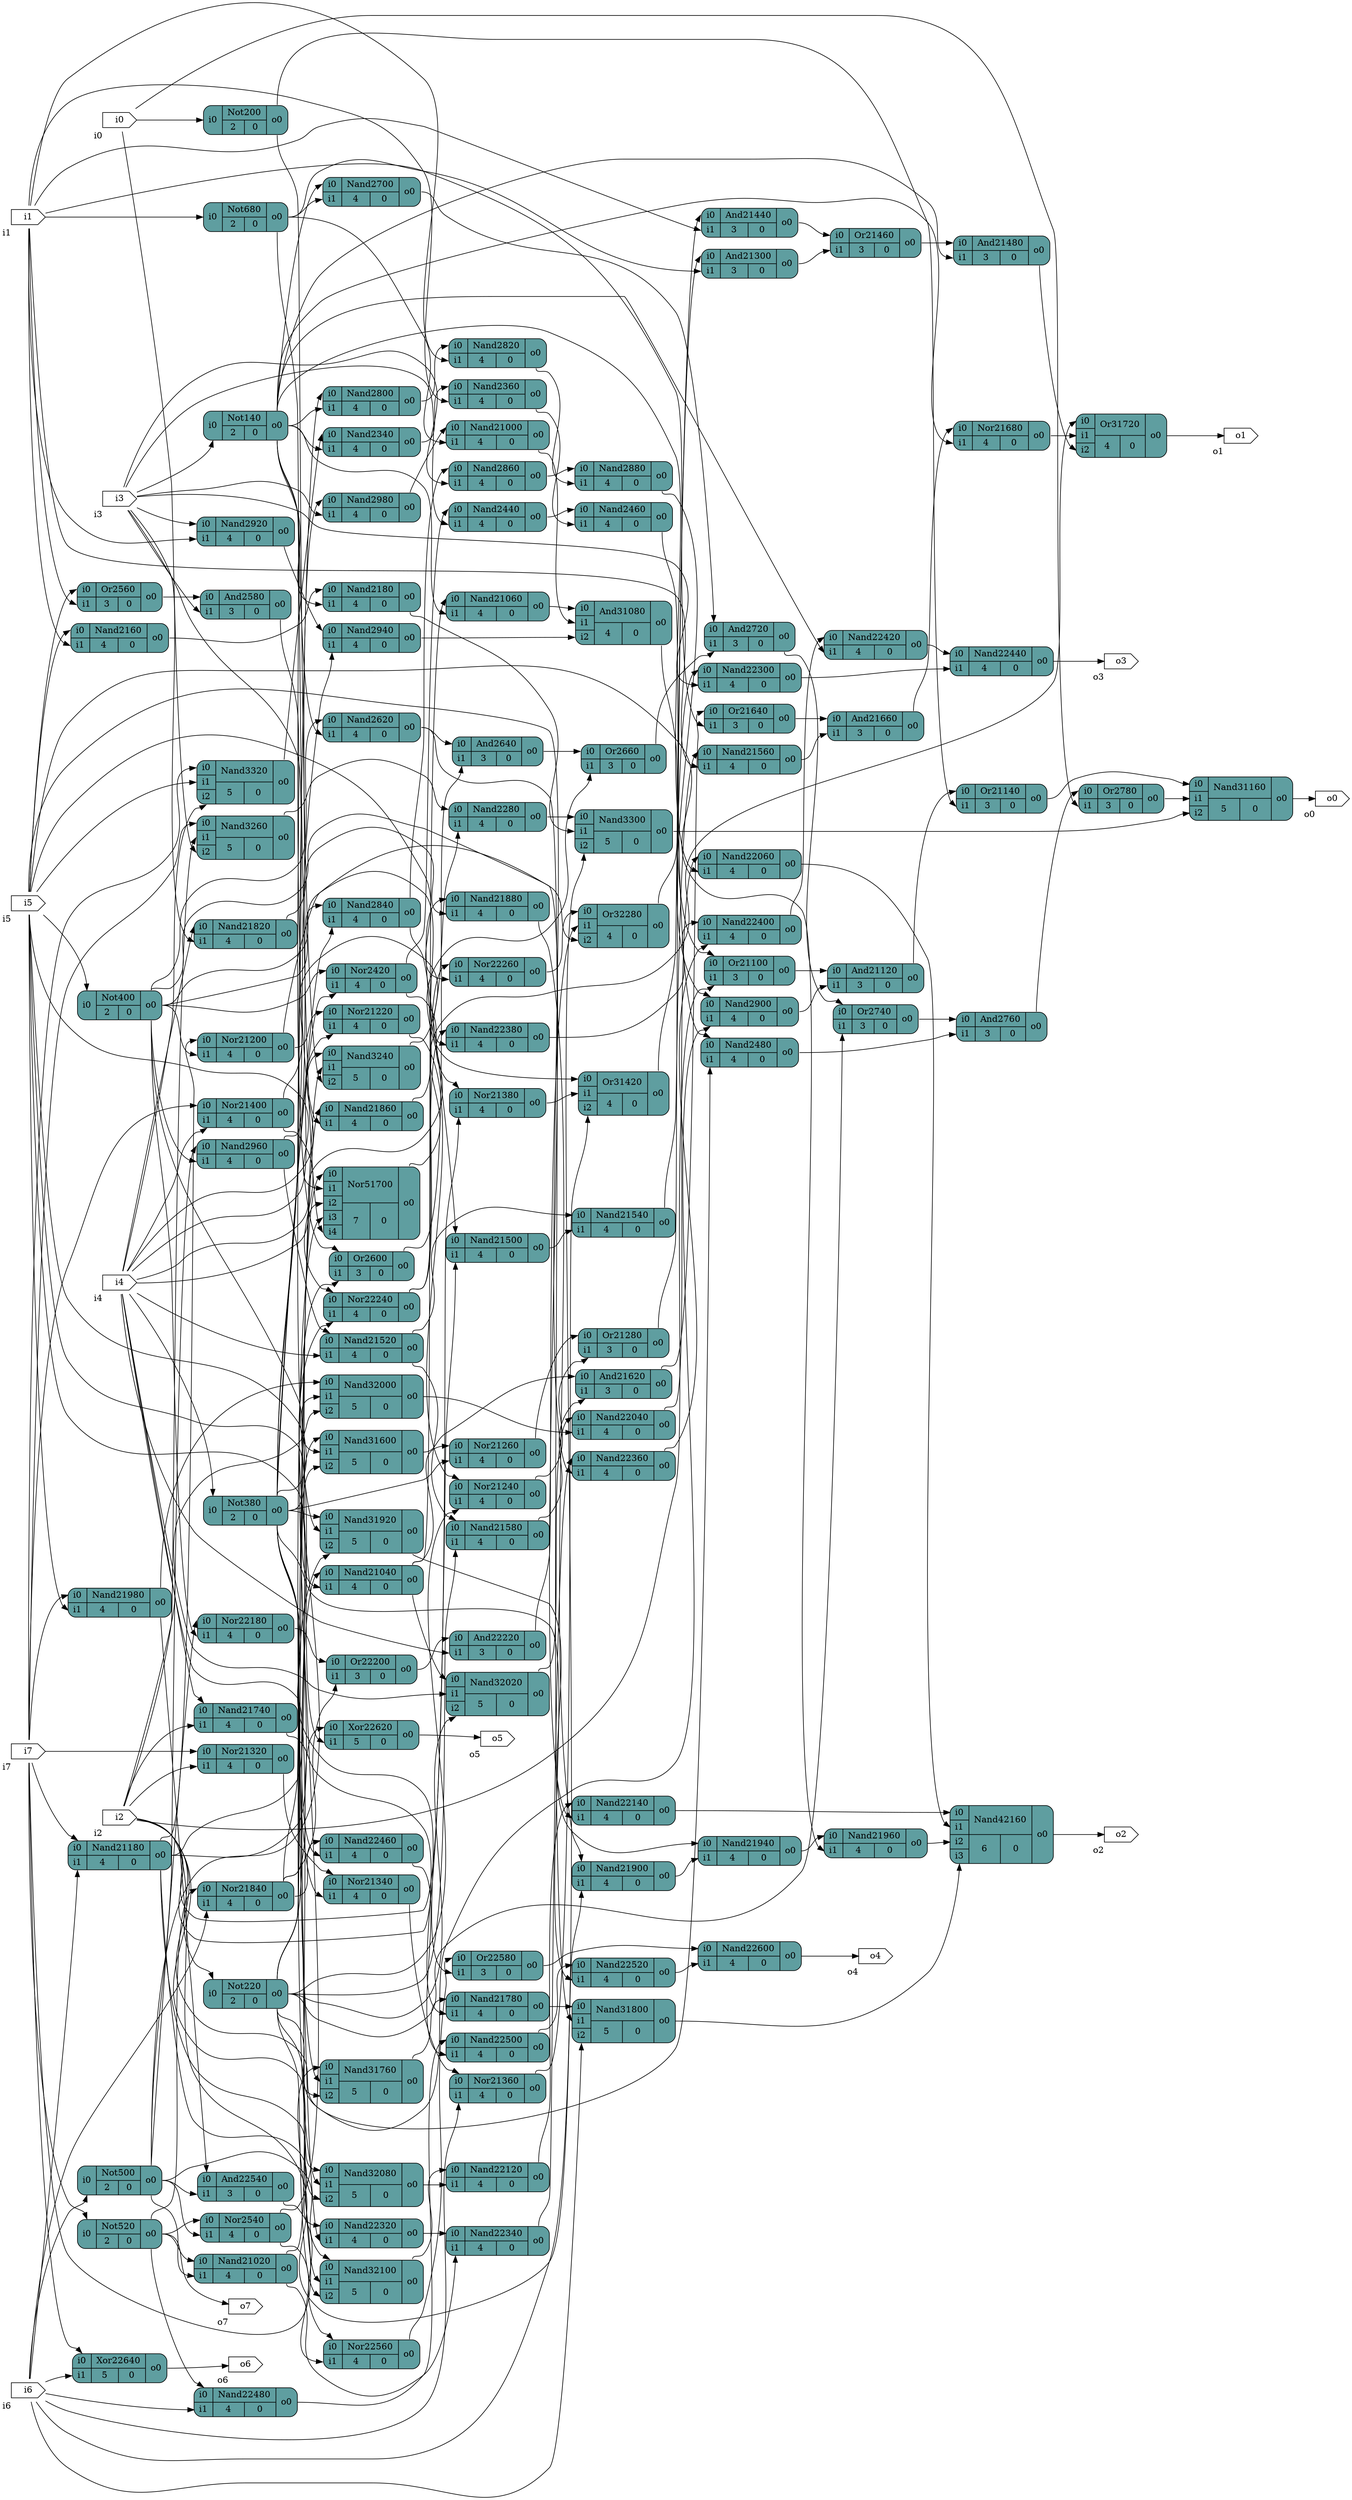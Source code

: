 digraph ser {
		graph [rankdir = LR];
		Not140[shape=record; style="rounded,filled"; fillcolor=cadetblue; label="{{<i0>i0}|{Not140|{2|0}}|{<o0>o0}}"]
		Nand2160[shape=record; style="rounded,filled"; fillcolor=cadetblue; label="{{<i0>i0|<i1>i1}|{Nand2160|{4|0}}|{<o0>o0}}"]
		Nand2180[shape=record; style="rounded,filled"; fillcolor=cadetblue; label="{{<i0>i0|<i1>i1}|{Nand2180|{4|0}}|{<o0>o0}}"]
		Not200[shape=record; style="rounded,filled"; fillcolor=cadetblue; label="{{<i0>i0}|{Not200|{2|0}}|{<o0>o0}}"]
		Not220[shape=record; style="rounded,filled"; fillcolor=cadetblue; label="{{<i0>i0}|{Not220|{2|0}}|{<o0>o0}}"]
		Nand3240[shape=record; style="rounded,filled"; fillcolor=cadetblue; label="{{<i0>i0|<i1>i1|<i2>i2}|{Nand3240|{5|0}}|{<o0>o0}}"]
		Nand3260[shape=record; style="rounded,filled"; fillcolor=cadetblue; label="{{<i0>i0|<i1>i1|<i2>i2}|{Nand3260|{5|0}}|{<o0>o0}}"]
		Nand2280[shape=record; style="rounded,filled"; fillcolor=cadetblue; label="{{<i0>i0|<i1>i1}|{Nand2280|{4|0}}|{<o0>o0}}"]
		Nand3300[shape=record; style="rounded,filled"; fillcolor=cadetblue; label="{{<i0>i0|<i1>i1|<i2>i2}|{Nand3300|{5|0}}|{<o0>o0}}"]
		Nand3320[shape=record; style="rounded,filled"; fillcolor=cadetblue; label="{{<i0>i0|<i1>i1|<i2>i2}|{Nand3320|{5|0}}|{<o0>o0}}"]
		Nand2340[shape=record; style="rounded,filled"; fillcolor=cadetblue; label="{{<i0>i0|<i1>i1}|{Nand2340|{4|0}}|{<o0>o0}}"]
		Nand2360[shape=record; style="rounded,filled"; fillcolor=cadetblue; label="{{<i0>i0|<i1>i1}|{Nand2360|{4|0}}|{<o0>o0}}"]
		Not380[shape=record; style="rounded,filled"; fillcolor=cadetblue; label="{{<i0>i0}|{Not380|{2|0}}|{<o0>o0}}"]
		Not400[shape=record; style="rounded,filled"; fillcolor=cadetblue; label="{{<i0>i0}|{Not400|{2|0}}|{<o0>o0}}"]
		Nor2420[shape=record; style="rounded,filled"; fillcolor=cadetblue; label="{{<i0>i0|<i1>i1}|{Nor2420|{4|0}}|{<o0>o0}}"]
		Nand2440[shape=record; style="rounded,filled"; fillcolor=cadetblue; label="{{<i0>i0|<i1>i1}|{Nand2440|{4|0}}|{<o0>o0}}"]
		Nand2460[shape=record; style="rounded,filled"; fillcolor=cadetblue; label="{{<i0>i0|<i1>i1}|{Nand2460|{4|0}}|{<o0>o0}}"]
		Nand2480[shape=record; style="rounded,filled"; fillcolor=cadetblue; label="{{<i0>i0|<i1>i1}|{Nand2480|{4|0}}|{<o0>o0}}"]
		Not500[shape=record; style="rounded,filled"; fillcolor=cadetblue; label="{{<i0>i0}|{Not500|{2|0}}|{<o0>o0}}"]
		Not520[shape=record; style="rounded,filled"; fillcolor=cadetblue; label="{{<i0>i0}|{Not520|{2|0}}|{<o0>o0}}"]
		Nor2540[shape=record; style="rounded,filled"; fillcolor=cadetblue; label="{{<i0>i0|<i1>i1}|{Nor2540|{4|0}}|{<o0>o0}}"]
		Or2560[shape=record; style="rounded,filled"; fillcolor=cadetblue; label="{{<i0>i0|<i1>i1}|{Or2560|{3|0}}|{<o0>o0}}"]
		And2580[shape=record; style="rounded,filled"; fillcolor=cadetblue; label="{{<i0>i0|<i1>i1}|{And2580|{3|0}}|{<o0>o0}}"]
		Or2600[shape=record; style="rounded,filled"; fillcolor=cadetblue; label="{{<i0>i0|<i1>i1}|{Or2600|{3|0}}|{<o0>o0}}"]
		Nand2620[shape=record; style="rounded,filled"; fillcolor=cadetblue; label="{{<i0>i0|<i1>i1}|{Nand2620|{4|0}}|{<o0>o0}}"]
		And2640[shape=record; style="rounded,filled"; fillcolor=cadetblue; label="{{<i0>i0|<i1>i1}|{And2640|{3|0}}|{<o0>o0}}"]
		Or2660[shape=record; style="rounded,filled"; fillcolor=cadetblue; label="{{<i0>i0|<i1>i1}|{Or2660|{3|0}}|{<o0>o0}}"]
		Not680[shape=record; style="rounded,filled"; fillcolor=cadetblue; label="{{<i0>i0}|{Not680|{2|0}}|{<o0>o0}}"]
		Nand2700[shape=record; style="rounded,filled"; fillcolor=cadetblue; label="{{<i0>i0|<i1>i1}|{Nand2700|{4|0}}|{<o0>o0}}"]
		And2720[shape=record; style="rounded,filled"; fillcolor=cadetblue; label="{{<i0>i0|<i1>i1}|{And2720|{3|0}}|{<o0>o0}}"]
		Or2740[shape=record; style="rounded,filled"; fillcolor=cadetblue; label="{{<i0>i0|<i1>i1}|{Or2740|{3|0}}|{<o0>o0}}"]
		And2760[shape=record; style="rounded,filled"; fillcolor=cadetblue; label="{{<i0>i0|<i1>i1}|{And2760|{3|0}}|{<o0>o0}}"]
		Or2780[shape=record; style="rounded,filled"; fillcolor=cadetblue; label="{{<i0>i0|<i1>i1}|{Or2780|{3|0}}|{<o0>o0}}"]
		Nand2800[shape=record; style="rounded,filled"; fillcolor=cadetblue; label="{{<i0>i0|<i1>i1}|{Nand2800|{4|0}}|{<o0>o0}}"]
		Nand2820[shape=record; style="rounded,filled"; fillcolor=cadetblue; label="{{<i0>i0|<i1>i1}|{Nand2820|{4|0}}|{<o0>o0}}"]
		Nand2840[shape=record; style="rounded,filled"; fillcolor=cadetblue; label="{{<i0>i0|<i1>i1}|{Nand2840|{4|0}}|{<o0>o0}}"]
		Nand2860[shape=record; style="rounded,filled"; fillcolor=cadetblue; label="{{<i0>i0|<i1>i1}|{Nand2860|{4|0}}|{<o0>o0}}"]
		Nand2880[shape=record; style="rounded,filled"; fillcolor=cadetblue; label="{{<i0>i0|<i1>i1}|{Nand2880|{4|0}}|{<o0>o0}}"]
		Nand2900[shape=record; style="rounded,filled"; fillcolor=cadetblue; label="{{<i0>i0|<i1>i1}|{Nand2900|{4|0}}|{<o0>o0}}"]
		Nand2920[shape=record; style="rounded,filled"; fillcolor=cadetblue; label="{{<i0>i0|<i1>i1}|{Nand2920|{4|0}}|{<o0>o0}}"]
		Nand2940[shape=record; style="rounded,filled"; fillcolor=cadetblue; label="{{<i0>i0|<i1>i1}|{Nand2940|{4|0}}|{<o0>o0}}"]
		Nand2960[shape=record; style="rounded,filled"; fillcolor=cadetblue; label="{{<i0>i0|<i1>i1}|{Nand2960|{4|0}}|{<o0>o0}}"]
		Nand2980[shape=record; style="rounded,filled"; fillcolor=cadetblue; label="{{<i0>i0|<i1>i1}|{Nand2980|{4|0}}|{<o0>o0}}"]
		Nand21000[shape=record; style="rounded,filled"; fillcolor=cadetblue; label="{{<i0>i0|<i1>i1}|{Nand21000|{4|0}}|{<o0>o0}}"]
		Nand21020[shape=record; style="rounded,filled"; fillcolor=cadetblue; label="{{<i0>i0|<i1>i1}|{Nand21020|{4|0}}|{<o0>o0}}"]
		Nand21040[shape=record; style="rounded,filled"; fillcolor=cadetblue; label="{{<i0>i0|<i1>i1}|{Nand21040|{4|0}}|{<o0>o0}}"]
		Nand21060[shape=record; style="rounded,filled"; fillcolor=cadetblue; label="{{<i0>i0|<i1>i1}|{Nand21060|{4|0}}|{<o0>o0}}"]
		And31080[shape=record; style="rounded,filled"; fillcolor=cadetblue; label="{{<i0>i0|<i1>i1|<i2>i2}|{And31080|{4|0}}|{<o0>o0}}"]
		Or21100[shape=record; style="rounded,filled"; fillcolor=cadetblue; label="{{<i0>i0|<i1>i1}|{Or21100|{3|0}}|{<o0>o0}}"]
		And21120[shape=record; style="rounded,filled"; fillcolor=cadetblue; label="{{<i0>i0|<i1>i1}|{And21120|{3|0}}|{<o0>o0}}"]
		Or21140[shape=record; style="rounded,filled"; fillcolor=cadetblue; label="{{<i0>i0|<i1>i1}|{Or21140|{3|0}}|{<o0>o0}}"]
		Nand31160[shape=record; style="rounded,filled"; fillcolor=cadetblue; label="{{<i0>i0|<i1>i1|<i2>i2}|{Nand31160|{5|0}}|{<o0>o0}}"]
		Nand21180[shape=record; style="rounded,filled"; fillcolor=cadetblue; label="{{<i0>i0|<i1>i1}|{Nand21180|{4|0}}|{<o0>o0}}"]
		Nor21200[shape=record; style="rounded,filled"; fillcolor=cadetblue; label="{{<i0>i0|<i1>i1}|{Nor21200|{4|0}}|{<o0>o0}}"]
		Nor21220[shape=record; style="rounded,filled"; fillcolor=cadetblue; label="{{<i0>i0|<i1>i1}|{Nor21220|{4|0}}|{<o0>o0}}"]
		Nor21240[shape=record; style="rounded,filled"; fillcolor=cadetblue; label="{{<i0>i0|<i1>i1}|{Nor21240|{4|0}}|{<o0>o0}}"]
		Nor21260[shape=record; style="rounded,filled"; fillcolor=cadetblue; label="{{<i0>i0|<i1>i1}|{Nor21260|{4|0}}|{<o0>o0}}"]
		Or21280[shape=record; style="rounded,filled"; fillcolor=cadetblue; label="{{<i0>i0|<i1>i1}|{Or21280|{3|0}}|{<o0>o0}}"]
		And21300[shape=record; style="rounded,filled"; fillcolor=cadetblue; label="{{<i0>i0|<i1>i1}|{And21300|{3|0}}|{<o0>o0}}"]
		Nor21320[shape=record; style="rounded,filled"; fillcolor=cadetblue; label="{{<i0>i0|<i1>i1}|{Nor21320|{4|0}}|{<o0>o0}}"]
		Nor21340[shape=record; style="rounded,filled"; fillcolor=cadetblue; label="{{<i0>i0|<i1>i1}|{Nor21340|{4|0}}|{<o0>o0}}"]
		Nor21360[shape=record; style="rounded,filled"; fillcolor=cadetblue; label="{{<i0>i0|<i1>i1}|{Nor21360|{4|0}}|{<o0>o0}}"]
		Nor21380[shape=record; style="rounded,filled"; fillcolor=cadetblue; label="{{<i0>i0|<i1>i1}|{Nor21380|{4|0}}|{<o0>o0}}"]
		Nor21400[shape=record; style="rounded,filled"; fillcolor=cadetblue; label="{{<i0>i0|<i1>i1}|{Nor21400|{4|0}}|{<o0>o0}}"]
		Or31420[shape=record; style="rounded,filled"; fillcolor=cadetblue; label="{{<i0>i0|<i1>i1|<i2>i2}|{Or31420|{4|0}}|{<o0>o0}}"]
		And21440[shape=record; style="rounded,filled"; fillcolor=cadetblue; label="{{<i0>i0|<i1>i1}|{And21440|{3|0}}|{<o0>o0}}"]
		Or21460[shape=record; style="rounded,filled"; fillcolor=cadetblue; label="{{<i0>i0|<i1>i1}|{Or21460|{3|0}}|{<o0>o0}}"]
		And21480[shape=record; style="rounded,filled"; fillcolor=cadetblue; label="{{<i0>i0|<i1>i1}|{And21480|{3|0}}|{<o0>o0}}"]
		Nand21500[shape=record; style="rounded,filled"; fillcolor=cadetblue; label="{{<i0>i0|<i1>i1}|{Nand21500|{4|0}}|{<o0>o0}}"]
		Nand21520[shape=record; style="rounded,filled"; fillcolor=cadetblue; label="{{<i0>i0|<i1>i1}|{Nand21520|{4|0}}|{<o0>o0}}"]
		Nand21540[shape=record; style="rounded,filled"; fillcolor=cadetblue; label="{{<i0>i0|<i1>i1}|{Nand21540|{4|0}}|{<o0>o0}}"]
		Nand21560[shape=record; style="rounded,filled"; fillcolor=cadetblue; label="{{<i0>i0|<i1>i1}|{Nand21560|{4|0}}|{<o0>o0}}"]
		Nand21580[shape=record; style="rounded,filled"; fillcolor=cadetblue; label="{{<i0>i0|<i1>i1}|{Nand21580|{4|0}}|{<o0>o0}}"]
		Nand31600[shape=record; style="rounded,filled"; fillcolor=cadetblue; label="{{<i0>i0|<i1>i1|<i2>i2}|{Nand31600|{5|0}}|{<o0>o0}}"]
		And21620[shape=record; style="rounded,filled"; fillcolor=cadetblue; label="{{<i0>i0|<i1>i1}|{And21620|{3|0}}|{<o0>o0}}"]
		Or21640[shape=record; style="rounded,filled"; fillcolor=cadetblue; label="{{<i0>i0|<i1>i1}|{Or21640|{3|0}}|{<o0>o0}}"]
		And21660[shape=record; style="rounded,filled"; fillcolor=cadetblue; label="{{<i0>i0|<i1>i1}|{And21660|{3|0}}|{<o0>o0}}"]
		Nor21680[shape=record; style="rounded,filled"; fillcolor=cadetblue; label="{{<i0>i0|<i1>i1}|{Nor21680|{4|0}}|{<o0>o0}}"]
		Nor51700[shape=record; style="rounded,filled"; fillcolor=cadetblue; label="{{<i0>i0|<i1>i1|<i2>i2|<i3>i3|<i4>i4}|{Nor51700|{7|0}}|{<o0>o0}}"]
		Or31720[shape=record; style="rounded,filled"; fillcolor=cadetblue; label="{{<i0>i0|<i1>i1|<i2>i2}|{Or31720|{4|0}}|{<o0>o0}}"]
		Nand21740[shape=record; style="rounded,filled"; fillcolor=cadetblue; label="{{<i0>i0|<i1>i1}|{Nand21740|{4|0}}|{<o0>o0}}"]
		Nand31760[shape=record; style="rounded,filled"; fillcolor=cadetblue; label="{{<i0>i0|<i1>i1|<i2>i2}|{Nand31760|{5|0}}|{<o0>o0}}"]
		Nand21780[shape=record; style="rounded,filled"; fillcolor=cadetblue; label="{{<i0>i0|<i1>i1}|{Nand21780|{4|0}}|{<o0>o0}}"]
		Nand31800[shape=record; style="rounded,filled"; fillcolor=cadetblue; label="{{<i0>i0|<i1>i1|<i2>i2}|{Nand31800|{5|0}}|{<o0>o0}}"]
		Nand21820[shape=record; style="rounded,filled"; fillcolor=cadetblue; label="{{<i0>i0|<i1>i1}|{Nand21820|{4|0}}|{<o0>o0}}"]
		Nor21840[shape=record; style="rounded,filled"; fillcolor=cadetblue; label="{{<i0>i0|<i1>i1}|{Nor21840|{4|0}}|{<o0>o0}}"]
		Nand21860[shape=record; style="rounded,filled"; fillcolor=cadetblue; label="{{<i0>i0|<i1>i1}|{Nand21860|{4|0}}|{<o0>o0}}"]
		Nand21880[shape=record; style="rounded,filled"; fillcolor=cadetblue; label="{{<i0>i0|<i1>i1}|{Nand21880|{4|0}}|{<o0>o0}}"]
		Nand21900[shape=record; style="rounded,filled"; fillcolor=cadetblue; label="{{<i0>i0|<i1>i1}|{Nand21900|{4|0}}|{<o0>o0}}"]
		Nand31920[shape=record; style="rounded,filled"; fillcolor=cadetblue; label="{{<i0>i0|<i1>i1|<i2>i2}|{Nand31920|{5|0}}|{<o0>o0}}"]
		Nand21940[shape=record; style="rounded,filled"; fillcolor=cadetblue; label="{{<i0>i0|<i1>i1}|{Nand21940|{4|0}}|{<o0>o0}}"]
		Nand21960[shape=record; style="rounded,filled"; fillcolor=cadetblue; label="{{<i0>i0|<i1>i1}|{Nand21960|{4|0}}|{<o0>o0}}"]
		Nand21980[shape=record; style="rounded,filled"; fillcolor=cadetblue; label="{{<i0>i0|<i1>i1}|{Nand21980|{4|0}}|{<o0>o0}}"]
		Nand32000[shape=record; style="rounded,filled"; fillcolor=cadetblue; label="{{<i0>i0|<i1>i1|<i2>i2}|{Nand32000|{5|0}}|{<o0>o0}}"]
		Nand32020[shape=record; style="rounded,filled"; fillcolor=cadetblue; label="{{<i0>i0|<i1>i1|<i2>i2}|{Nand32020|{5|0}}|{<o0>o0}}"]
		Nand22040[shape=record; style="rounded,filled"; fillcolor=cadetblue; label="{{<i0>i0|<i1>i1}|{Nand22040|{4|0}}|{<o0>o0}}"]
		Nand22060[shape=record; style="rounded,filled"; fillcolor=cadetblue; label="{{<i0>i0|<i1>i1}|{Nand22060|{4|0}}|{<o0>o0}}"]
		Nand32080[shape=record; style="rounded,filled"; fillcolor=cadetblue; label="{{<i0>i0|<i1>i1|<i2>i2}|{Nand32080|{5|0}}|{<o0>o0}}"]
		Nand32100[shape=record; style="rounded,filled"; fillcolor=cadetblue; label="{{<i0>i0|<i1>i1|<i2>i2}|{Nand32100|{5|0}}|{<o0>o0}}"]
		Nand22120[shape=record; style="rounded,filled"; fillcolor=cadetblue; label="{{<i0>i0|<i1>i1}|{Nand22120|{4|0}}|{<o0>o0}}"]
		Nand22140[shape=record; style="rounded,filled"; fillcolor=cadetblue; label="{{<i0>i0|<i1>i1}|{Nand22140|{4|0}}|{<o0>o0}}"]
		Nand42160[shape=record; style="rounded,filled"; fillcolor=cadetblue; label="{{<i0>i0|<i1>i1|<i2>i2|<i3>i3}|{Nand42160|{6|0}}|{<o0>o0}}"]
		Nor22180[shape=record; style="rounded,filled"; fillcolor=cadetblue; label="{{<i0>i0|<i1>i1}|{Nor22180|{4|0}}|{<o0>o0}}"]
		Or22200[shape=record; style="rounded,filled"; fillcolor=cadetblue; label="{{<i0>i0|<i1>i1}|{Or22200|{3|0}}|{<o0>o0}}"]
		And22220[shape=record; style="rounded,filled"; fillcolor=cadetblue; label="{{<i0>i0|<i1>i1}|{And22220|{3|0}}|{<o0>o0}}"]
		Nor22240[shape=record; style="rounded,filled"; fillcolor=cadetblue; label="{{<i0>i0|<i1>i1}|{Nor22240|{4|0}}|{<o0>o0}}"]
		Nor22260[shape=record; style="rounded,filled"; fillcolor=cadetblue; label="{{<i0>i0|<i1>i1}|{Nor22260|{4|0}}|{<o0>o0}}"]
		Or32280[shape=record; style="rounded,filled"; fillcolor=cadetblue; label="{{<i0>i0|<i1>i1|<i2>i2}|{Or32280|{4|0}}|{<o0>o0}}"]
		Nand22300[shape=record; style="rounded,filled"; fillcolor=cadetblue; label="{{<i0>i0|<i1>i1}|{Nand22300|{4|0}}|{<o0>o0}}"]
		Nand22320[shape=record; style="rounded,filled"; fillcolor=cadetblue; label="{{<i0>i0|<i1>i1}|{Nand22320|{4|0}}|{<o0>o0}}"]
		Nand22340[shape=record; style="rounded,filled"; fillcolor=cadetblue; label="{{<i0>i0|<i1>i1}|{Nand22340|{4|0}}|{<o0>o0}}"]
		Nand22360[shape=record; style="rounded,filled"; fillcolor=cadetblue; label="{{<i0>i0|<i1>i1}|{Nand22360|{4|0}}|{<o0>o0}}"]
		Nand22380[shape=record; style="rounded,filled"; fillcolor=cadetblue; label="{{<i0>i0|<i1>i1}|{Nand22380|{4|0}}|{<o0>o0}}"]
		Nand22400[shape=record; style="rounded,filled"; fillcolor=cadetblue; label="{{<i0>i0|<i1>i1}|{Nand22400|{4|0}}|{<o0>o0}}"]
		Nand22420[shape=record; style="rounded,filled"; fillcolor=cadetblue; label="{{<i0>i0|<i1>i1}|{Nand22420|{4|0}}|{<o0>o0}}"]
		Nand22440[shape=record; style="rounded,filled"; fillcolor=cadetblue; label="{{<i0>i0|<i1>i1}|{Nand22440|{4|0}}|{<o0>o0}}"]
		Nand22460[shape=record; style="rounded,filled"; fillcolor=cadetblue; label="{{<i0>i0|<i1>i1}|{Nand22460|{4|0}}|{<o0>o0}}"]
		Nand22480[shape=record; style="rounded,filled"; fillcolor=cadetblue; label="{{<i0>i0|<i1>i1}|{Nand22480|{4|0}}|{<o0>o0}}"]
		Nand22500[shape=record; style="rounded,filled"; fillcolor=cadetblue; label="{{<i0>i0|<i1>i1}|{Nand22500|{4|0}}|{<o0>o0}}"]
		Nand22520[shape=record; style="rounded,filled"; fillcolor=cadetblue; label="{{<i0>i0|<i1>i1}|{Nand22520|{4|0}}|{<o0>o0}}"]
		And22540[shape=record; style="rounded,filled"; fillcolor=cadetblue; label="{{<i0>i0|<i1>i1}|{And22540|{3|0}}|{<o0>o0}}"]
		Nor22560[shape=record; style="rounded,filled"; fillcolor=cadetblue; label="{{<i0>i0|<i1>i1}|{Nor22560|{4|0}}|{<o0>o0}}"]
		Or22580[shape=record; style="rounded,filled"; fillcolor=cadetblue; label="{{<i0>i0|<i1>i1}|{Or22580|{3|0}}|{<o0>o0}}"]
		Nand22600[shape=record; style="rounded,filled"; fillcolor=cadetblue; label="{{<i0>i0|<i1>i1}|{Nand22600|{4|0}}|{<o0>o0}}"]
		Xor22620[shape=record; style="rounded,filled"; fillcolor=cadetblue; label="{{<i0>i0|<i1>i1}|{Xor22620|{5|0}}|{<o0>o0}}"]
		Xor22640[shape=record; style="rounded,filled"; fillcolor=cadetblue; label="{{<i0>i0|<i1>i1}|{Xor22640|{5|0}}|{<o0>o0}}"]
		i0[shape=cds,xlabel="i0"]
		i1[shape=cds,xlabel="i1"]
		i2[shape=cds,xlabel="i2"]
		i3[shape=cds,xlabel="i3"]
		i4[shape=cds,xlabel="i4"]
		i5[shape=cds,xlabel="i5"]
		i6[shape=cds,xlabel="i6"]
		i7[shape=cds,xlabel="i7"]
		o0[shape=cds,xlabel="o0"]
		o1[shape=cds,xlabel="o1"]
		o2[shape=cds,xlabel="o2"]
		o3[shape=cds,xlabel="o3"]
		o4[shape=cds,xlabel="o4"]
		o5[shape=cds,xlabel="o5"]
		o6[shape=cds,xlabel="o6"]
		o7[shape=cds,xlabel="o7"]
		i0 -> Not200:i0;
		i0 -> Nand3260:i2;
		i0 -> Or2780:i1;
		i1 -> Nand2160:i1;
		i1 -> Nand2360:i1;
		i1 -> Or2560:i1;
		i1 -> Not680:i0;
		i1 -> Nand2820:i1;
		i1 -> Nand2920:i1;
		i1 -> And21440:i1;
		i1 -> Nand21560:i1;
		i1 -> Or21640:i1;
		i2 -> Not220:i0;
		i2 -> Nand3260:i1;
		i2 -> Nand2900:i1;
		i2 -> Or21100:i1;
		i2 -> Nor21320:i1;
		i2 -> Nor21380:i1;
		i2 -> Nand21500:i1;
		i2 -> Nand21740:i1;
		i2 -> Nand21900:i1;
		i2 -> Nand32000:i2;
		i2 -> Nand32080:i2;
		i3 -> Not140:i0;
		i3 -> Nand2440:i1;
		i3 -> And2580:i1;
		i3 -> Nand2860:i1;
		i3 -> Nand2920:i0;
		i3 -> Nand2980:i1;
		i3 -> Nand21820:i1;
		i3 -> Nand31920:i1;
		i3 -> Nand22300:i1;
		i4 -> Nand3240:i0;
		i4 -> Nand3320:i2;
		i4 -> Not380:i0;
		i4 -> Or2660:i1;
		i4 -> Nor21220:i1;
		i4 -> Nor21400:i1;
		i4 -> Nand21520:i1;
		i4 -> Nor51700:i2;
		i4 -> Nand21740:i0;
		i4 -> Nand21820:i0;
		i4 -> Nand32020:i1;
		i4 -> Nand32100:i1;
		i4 -> And22220:i1;
		i5 -> Nand2160:i0;
		i5 -> Nand3320:i1;
		i5 -> Not400:i0;
		i5 -> Or2560:i0;
		i5 -> Nand21040:i1;
		i5 -> Nor51700:i1;
		i5 -> Nand21960:i1;
		i5 -> Nand21980:i1;
		i5 -> Nor22260:i1;
		i5 -> Nand22360:i1;
		i5 -> Nand22460:i1;
		i5 -> Xor22620:i1;
		i6 -> Nand3300:i2;
		i6 -> Not500:i0;
		i6 -> Nand21180:i1;
		i6 -> Nor21360:i1;
		i6 -> Nand31800:i2;
		i6 -> Nor21840:i1;
		i6 -> Nand22480:i1;
		i6 -> Xor22640:i1;
		i7 -> Nand3260:i0;
		i7 -> Nand3320:i0;
		i7 -> Not520:i0;
		i7 -> Nand21180:i0;
		i7 -> Nor21320:i0;
		i7 -> Nor21400:i0;
		i7 -> Nand31760:i0;
		i7 -> Nand21980:i0;
		i7 -> Xor22640:i0;
		Not140:o0 -> Nand2180:i1;
		Not140:o0 -> Nand2340:i1;
		Not140:o0 -> Nand2620:i1;
		Not140:o0 -> Nand2700:i0;
		Not140:o0 -> Nand2800:i1;
		Not140:o0 -> Nand21060:i1;
		Not140:o0 -> And21480:i1;
		Not140:o0 -> Nor21680:i1;
		Not140:o0 -> Nand21860:i1;
		Not140:o0 -> Nand22060:i1;
		Not140:o0 -> Nand22420:i1;
		Nand2160:o0 -> Nand2180:i0;
		Nand2180:o0 -> Nand3300:i1;
		Not200:o0 -> Nand3240:i2;
		Not200:o0 -> Or21140:i1;
		Not220:o0 -> Nand3240:i1;
		Not220:o0 -> Nand2480:i1;
		Not220:o0 -> Or2740:i1;
		Not220:o0 -> Nor21240:i1;
		Not220:o0 -> Nand21580:i1;
		Not220:o0 -> Nor51700:i3;
		Not220:o0 -> Nand31760:i2;
		Not220:o0 -> Nand31920:i2;
		Not220:o0 -> Nand32020:i2;
		Not220:o0 -> Nand32100:i2;
		Nand3240:o0 -> Nand2280:i1;
		Nand3260:o0 -> Nand2280:i0;
		Nand2280:o0 -> Nand3300:i0;
		Nand3300:o0 -> Nand31160:i2;
		Nand3320:o0 -> Nand2340:i0;
		Nand2340:o0 -> Nand2360:i0;
		Nand2360:o0 -> Nand2460:i1;
		Not380:o0 -> Nor2420:i1;
		Not380:o0 -> Nand2800:i0;
		Not380:o0 -> Nand2840:i1;
		Not380:o0 -> Nand2940:i1;
		Not380:o0 -> Nor21260:i1;
		Not380:o0 -> Nor21340:i1;
		Not380:o0 -> Nand31600:i2;
		Not380:o0 -> Nand31760:i1;
		Not380:o0 -> Nand31920:i0;
		Not380:o0 -> Nand32000:i1;
		Not380:o0 -> Nand32080:i1;
		Not380:o0 -> Nand22320:i1;
		Not380:o0 -> Nand22520:i1;
		Not380:o0 -> Or22580:i1;
		Not400:o0 -> Nor2420:i0;
		Not400:o0 -> Nand2620:i0;
		Not400:o0 -> Nand2840:i0;
		Not400:o0 -> Nand2960:i1;
		Not400:o0 -> Nor21200:i1;
		Not400:o0 -> Nand31600:i1;
		Not400:o0 -> Nand22140:i1;
		Not400:o0 -> Nor22180:i1;
		Not400:o0 -> Nand22380:i1;
		Nor2420:o0 -> Nand2440:i0;
		Nor2420:o0 -> Nor21380:i0;
		Nand2440:o0 -> Nand2460:i0;
		Nand2460:o0 -> Nand2480:i0;
		Nand2480:o0 -> And2760:i1;
		Not500:o0 -> Nor2540:i1;
		Not500:o0 -> Nand2960:i0;
		Not500:o0 -> Nand21020:i1;
		Not500:o0 -> Nand32100:i0;
		Not500:o0 -> Nor22180:i0;
		Not500:o0 -> Nor22240:i1;
		Not500:o0 -> And22540:i1;
		Not520:o0 -> o7;
		Not520:o0 -> Nor2540:i0;
		Not520:o0 -> Nand21020:i0;
		Not520:o0 -> Nor21840:i0;
		Not520:o0 -> Nand22480:i0;
		Nor2540:o0 -> Or2600:i1;
		Nor2540:o0 -> Nor22560:i1;
		Or2560:o0 -> And2580:i0;
		And2580:o0 -> Or2600:i0;
		Or2600:o0 -> And2640:i1;
		Nand2620:o0 -> And2640:i0;
		Nand2620:o0 -> Nand31800:i1;
		And2640:o0 -> Or2660:i0;
		Or2660:o0 -> And2720:i1;
		Not680:o0 -> Nand2700:i1;
		Not680:o0 -> Nand21000:i1;
		Not680:o0 -> And21300:i1;
		Not680:o0 -> Nor51700:i4;
		Nand2700:o0 -> And2720:i0;
		And2720:o0 -> Or2740:i0;
		Or2740:o0 -> And2760:i0;
		And2760:o0 -> Or2780:i0;
		Or2780:o0 -> Nand31160:i1;
		Nand2800:o0 -> Nand2820:i0;
		Nand2820:o0 -> Nand2880:i1;
		Nand2840:o0 -> Nand2860:i0;
		Nand2840:o0 -> Nand21500:i0;
		Nand2860:o0 -> Nand2880:i0;
		Nand2880:o0 -> Nand2900:i0;
		Nand2900:o0 -> And21120:i1;
		Nand2920:o0 -> Nand2940:i0;
		Nand2940:o0 -> And31080:i2;
		Nand2960:o0 -> Nand2980:i0;
		Nand2960:o0 -> Nand21520:i0;
		Nand2980:o0 -> Nand21000:i0;
		Nand21000:o0 -> And31080:i1;
		Nand21020:o0 -> Nand21040:i0;
		Nand21020:o0 -> Nand22340:i1;
		Nand21040:o0 -> Nand21060:i0;
		Nand21040:o0 -> Nor21260:i0;
		Nand21040:o0 -> Nand32020:i0;
		Nand21060:o0 -> And31080:i0;
		And31080:o0 -> Or21100:i0;
		Or21100:o0 -> And21120:i0;
		And21120:o0 -> Or21140:i0;
		Or21140:o0 -> Nand31160:i0;
		Nand31160:o0 -> o0;
		Nand21180:o0 -> Nor21200:i0;
		Nand21180:o0 -> Nand31600:i0;
		Nand21180:o0 -> Nor51700:i0;
		Nand21180:o0 -> Nand32080:i0;
		Nand21180:o0 -> Nand22320:i0;
		Nor21200:o0 -> Nor21220:i0;
		Nor21200:o0 -> Or32280:i2;
		Nor21220:o0 -> Nor21240:i0;
		Nor21240:o0 -> Or21280:i1;
		Nor21260:o0 -> Or21280:i0;
		Or21280:o0 -> And21300:i0;
		And21300:o0 -> Or21460:i1;
		Nor21320:o0 -> Nor21340:i0;
		Nor21340:o0 -> Nor21360:i0;
		Nor21360:o0 -> Or31420:i2;
		Nor21380:o0 -> Or31420:i1;
		Nor21400:o0 -> Or31420:i0;
		Nor21400:o0 -> Nor22240:i0;
		Or31420:o0 -> And21440:i0;
		And21440:o0 -> Or21460:i0;
		Or21460:o0 -> And21480:i0;
		And21480:o0 -> Or31720:i2;
		Nand21500:o0 -> Nand21540:i1;
		Nand21520:o0 -> Nand21540:i0;
		Nand21520:o0 -> Nand21580:i0;
		Nand21540:o0 -> Nand21560:i0;
		Nand21560:o0 -> And21660:i1;
		Nand21580:o0 -> And21620:i1;
		Nand31600:o0 -> And21620:i0;
		And21620:o0 -> Or21640:i0;
		Or21640:o0 -> And21660:i0;
		And21660:o0 -> Nor21680:i0;
		Nor21680:o0 -> Or31720:i1;
		Nor51700:o0 -> Or31720:i0;
		Or31720:o0 -> o1;
		Nand21740:o0 -> Nand21780:i1;
		Nand31760:o0 -> Nand21780:i0;
		Nand21780:o0 -> Nand31800:i0;
		Nand31800:o0 -> Nand42160:i3;
		Nand21820:o0 -> Nand21880:i1;
		Nor21840:o0 -> Nand21860:i0;
		Nor21840:o0 -> Or22200:i1;
		Nor21840:o0 -> Nand22460:i0;
		Nor21840:o0 -> Xor22620:i0;
		Nand21860:o0 -> Nand21880:i0;
		Nand21880:o0 -> Nand21900:i0;
		Nand21900:o0 -> Nand21940:i1;
		Nand31920:o0 -> Nand21940:i0;
		Nand21940:o0 -> Nand21960:i0;
		Nand21960:o0 -> Nand42160:i2;
		Nand21980:o0 -> Nand32000:i0;
		Nand21980:o0 -> And22540:i0;
		Nand32000:o0 -> Nand22040:i1;
		Nand32020:o0 -> Nand22040:i0;
		Nand22040:o0 -> Nand22060:i0;
		Nand22060:o0 -> Nand42160:i1;
		Nand32080:o0 -> Nand22120:i1;
		Nand32100:o0 -> Nand22120:i0;
		Nand22120:o0 -> Nand22140:i0;
		Nand22140:o0 -> Nand42160:i0;
		Nand42160:o0 -> o2;
		Nor22180:o0 -> Or22200:i0;
		Or22200:o0 -> And22220:i0;
		And22220:o0 -> Or32280:i1;
		Nor22240:o0 -> Nor22260:i0;
		Nor22240:o0 -> Nand22380:i0;
		Nor22260:o0 -> Or32280:i0;
		Or32280:o0 -> Nand22300:i0;
		Nand22300:o0 -> Nand22440:i1;
		Nand22320:o0 -> Nand22340:i0;
		Nand22340:o0 -> Nand22360:i0;
		Nand22360:o0 -> Nand22400:i1;
		Nand22380:o0 -> Nand22400:i0;
		Nand22400:o0 -> Nand22420:i0;
		Nand22420:o0 -> Nand22440:i0;
		Nand22440:o0 -> o3;
		Nand22460:o0 -> Nand22500:i1;
		Nand22480:o0 -> Nand22500:i0;
		Nand22500:o0 -> Nand22520:i0;
		Nand22520:o0 -> Nand22600:i1;
		And22540:o0 -> Nor22560:i0;
		Nor22560:o0 -> Or22580:i0;
		Or22580:o0 -> Nand22600:i0;
		Nand22600:o0 -> o4;
		Xor22620:o0 -> o5;
		Xor22640:o0 -> o6;
}

